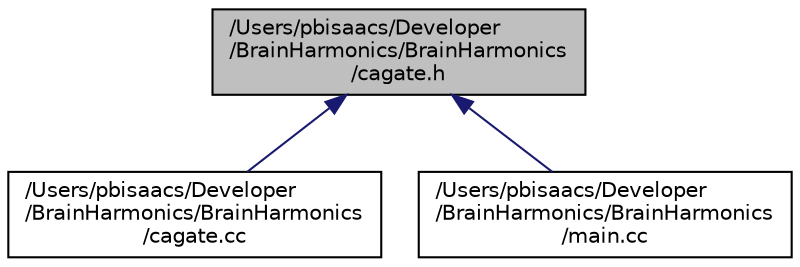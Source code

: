 digraph "/Users/pbisaacs/Developer/BrainHarmonics/BrainHarmonics/cagate.h"
{
  edge [fontname="Helvetica",fontsize="10",labelfontname="Helvetica",labelfontsize="10"];
  node [fontname="Helvetica",fontsize="10",shape=record];
  Node1 [label="/Users/pbisaacs/Developer\l/BrainHarmonics/BrainHarmonics\l/cagate.h",height=0.2,width=0.4,color="black", fillcolor="grey75", style="filled", fontcolor="black"];
  Node1 -> Node2 [dir="back",color="midnightblue",fontsize="10",style="solid",fontname="Helvetica"];
  Node2 [label="/Users/pbisaacs/Developer\l/BrainHarmonics/BrainHarmonics\l/cagate.cc",height=0.2,width=0.4,color="black", fillcolor="white", style="filled",URL="$cagate_8cc.html"];
  Node1 -> Node3 [dir="back",color="midnightblue",fontsize="10",style="solid",fontname="Helvetica"];
  Node3 [label="/Users/pbisaacs/Developer\l/BrainHarmonics/BrainHarmonics\l/main.cc",height=0.2,width=0.4,color="black", fillcolor="white", style="filled",URL="$main_8cc.html"];
}
